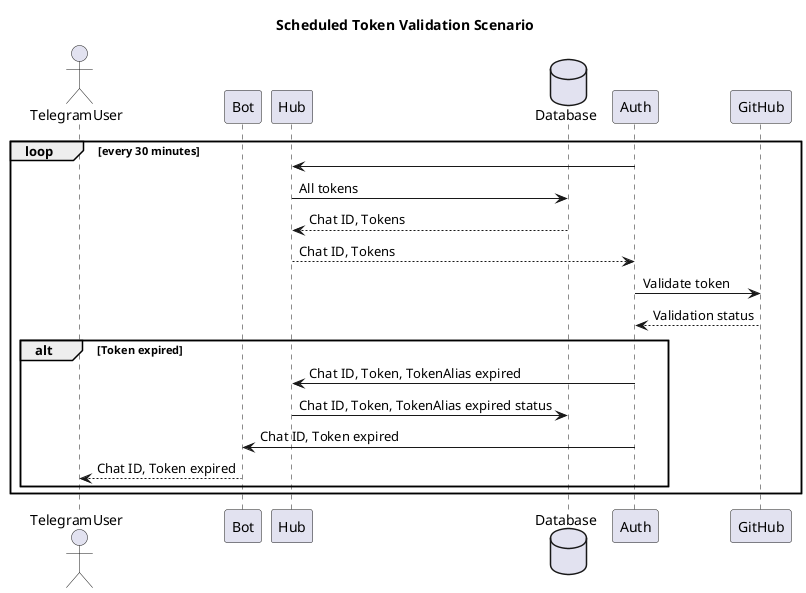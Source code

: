 @startuml
title Scheduled Token Validation Scenario
actor       TelegramUser as user
participant Bot as bot
participant Hub as hub
database    Database    as db
participant Auth as auth
participant GitHub as github

loop every 30 minutes
 auth -> hub
 hub -> db: All tokens
 db --> hub: Chat ID, Tokens
 hub --> auth: Chat ID, Tokens
 auth -> github: Validate token
 github --> auth: Validation status
 alt Token expired
     auth -> hub: Chat ID, Token, TokenAlias expired
     hub -> db: Chat ID, Token, TokenAlias expired status
         auth -> bot: Chat ID, Token expired
     bot --> user: Chat ID, Token expired
  end
end
@enduml
